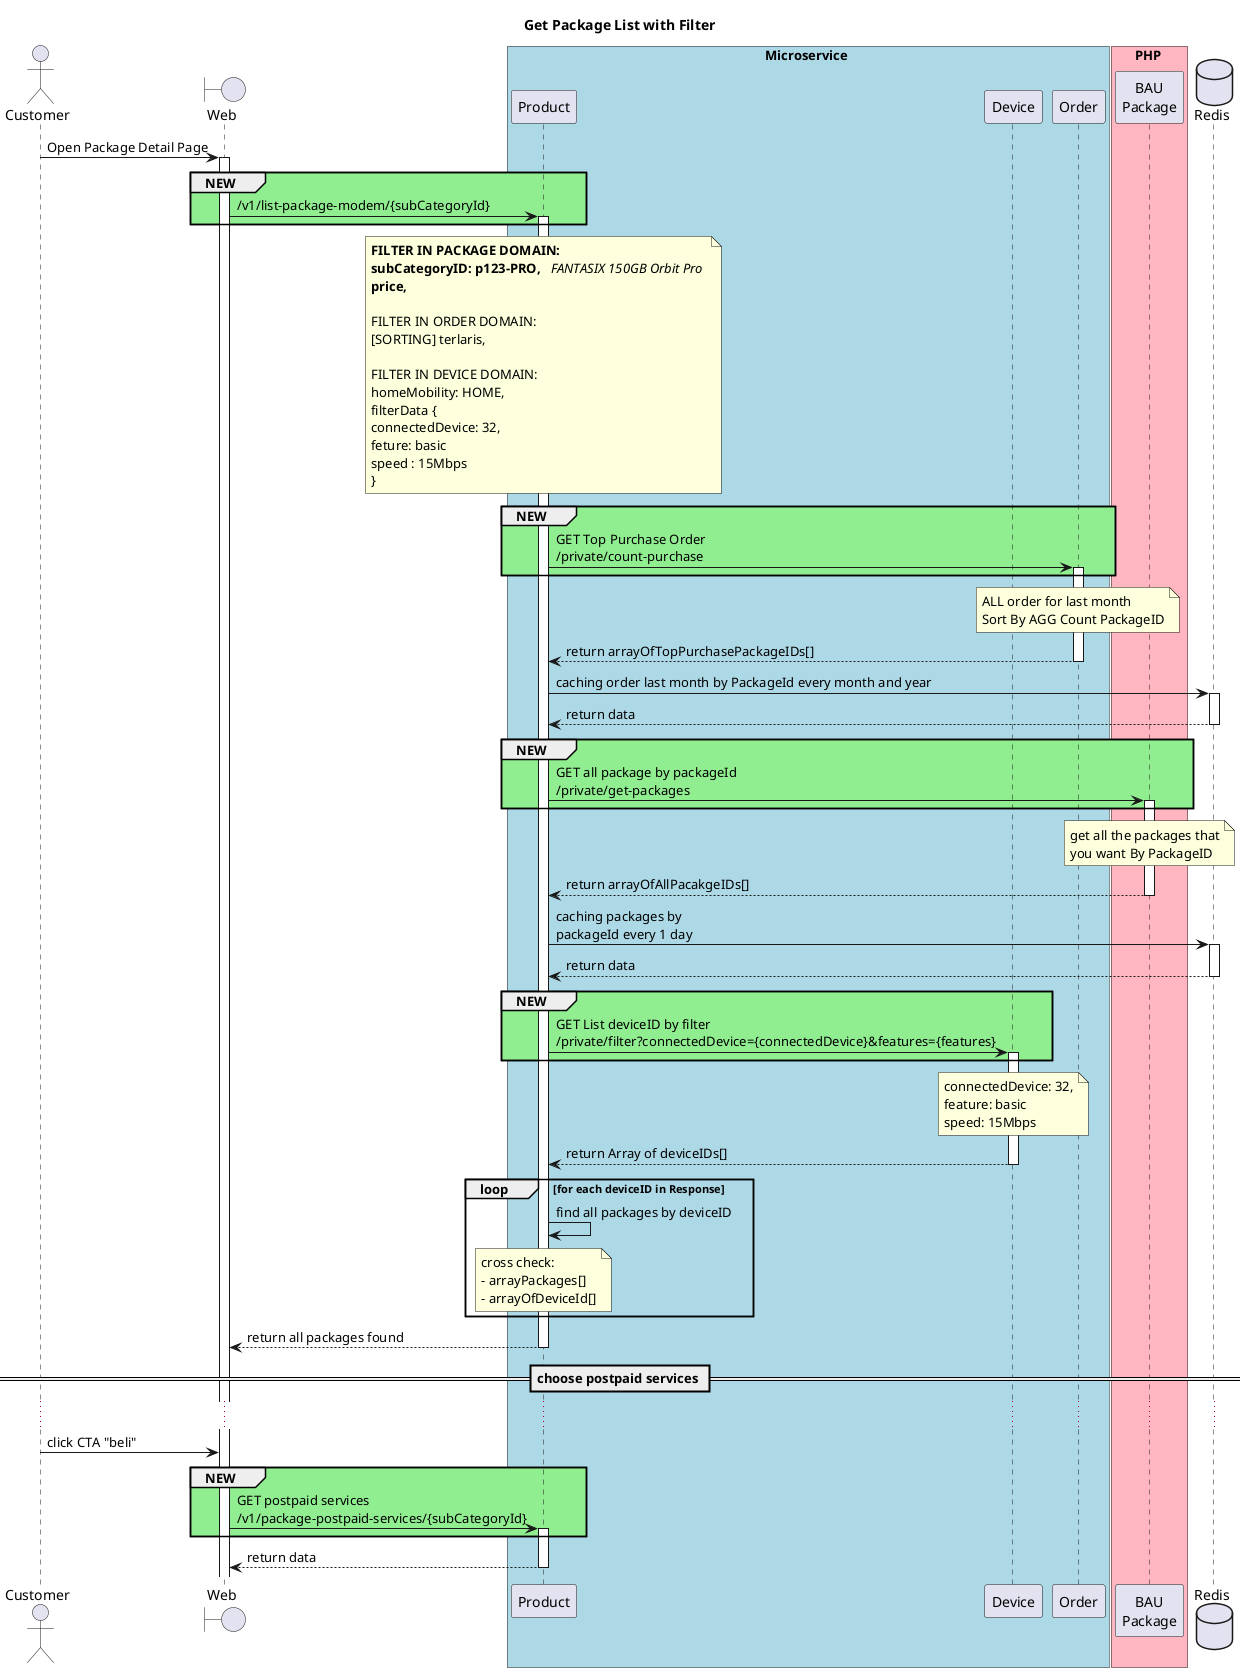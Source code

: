 @startuml Get Package List with Filter
title "Get Package List with Filter"

actor Customer as cust

boundary Web  as web



box Microservice #LightBlue
participant "Product" as msProduct
participant Device as msDevice
participant Order as msOrder
end box
box PHP #LightPink
participant "BAU\nPackage" as bauPackage
end box
database Redis as redis


cust -> web ++: Open Package Detail Page
group #LightGreen NEW
    web -> msProduct ++: /v1/list-package-modem/{subCategoryId}
end
note over msProduct
    **FILTER IN PACKAGE DOMAIN:**
    **subCategoryID: p123-PRO, ** // FANTASIX 150GB Orbit Pro //
    **price,**

    FILTER IN ORDER DOMAIN:
    [SORTING] terlaris,

    FILTER IN DEVICE DOMAIN:
    homeMobility: HOME,
    filterData {
    connectedDevice: 32,
    feture: basic
    speed : 15Mbps
    }
end note
'to get all order by last month
group #LightGreen NEW
    msProduct -> msOrder ++: GET Top Purchase Order\n/private/count-purchase
end
note over msOrder
    ALL order for last month
    Sort By AGG Count PackageID
end note
msOrder --> msProduct --: return arrayOfTopPurchasePackageIDs[]
msProduct->redis++: caching order last month by PackageId every month and year
redis-->msProduct--: return data
' activate web
' activate msProduct
group #LightGreen NEW
    msProduct -> bauPackage ++: GET all package by packageId \n/private/get-packages
end
note over bauPackage
    get all the packages that
    you want By PackageID
end note
bauPackage --> msProduct --: return arrayOfAllPacakgeIDs[]
msProduct->redis++: caching packages by \npackageId every 1 day
redis-->msProduct--: return data
group #LightGreen NEW
    msProduct -> msDevice ++: GET List deviceID by filter \n/private/filter?connectedDevice={connectedDevice}&features={features}
end
note over msDevice
    connectedDevice: 32,
    feature: basic
    speed: 15Mbps
end note
msDevice --> msProduct --: return Array of deviceIDs[]


loop for each deviceID in Response
    msProduct -> msProduct : find all packages by deviceID
    note over msProduct
        cross check:
        - arrayPackages[]
        - arrayOfDeviceId[]
    end note
end

msProduct --> web --: return all packages found

== choose postpaid services ==
...
cust->web : click CTA "beli"
group #LightGreen NEW
    web->msProduct ++: GET postpaid services \n/v1/package-postpaid-services/{subCategoryId}
end
msProduct-->web--: return data
@enduml